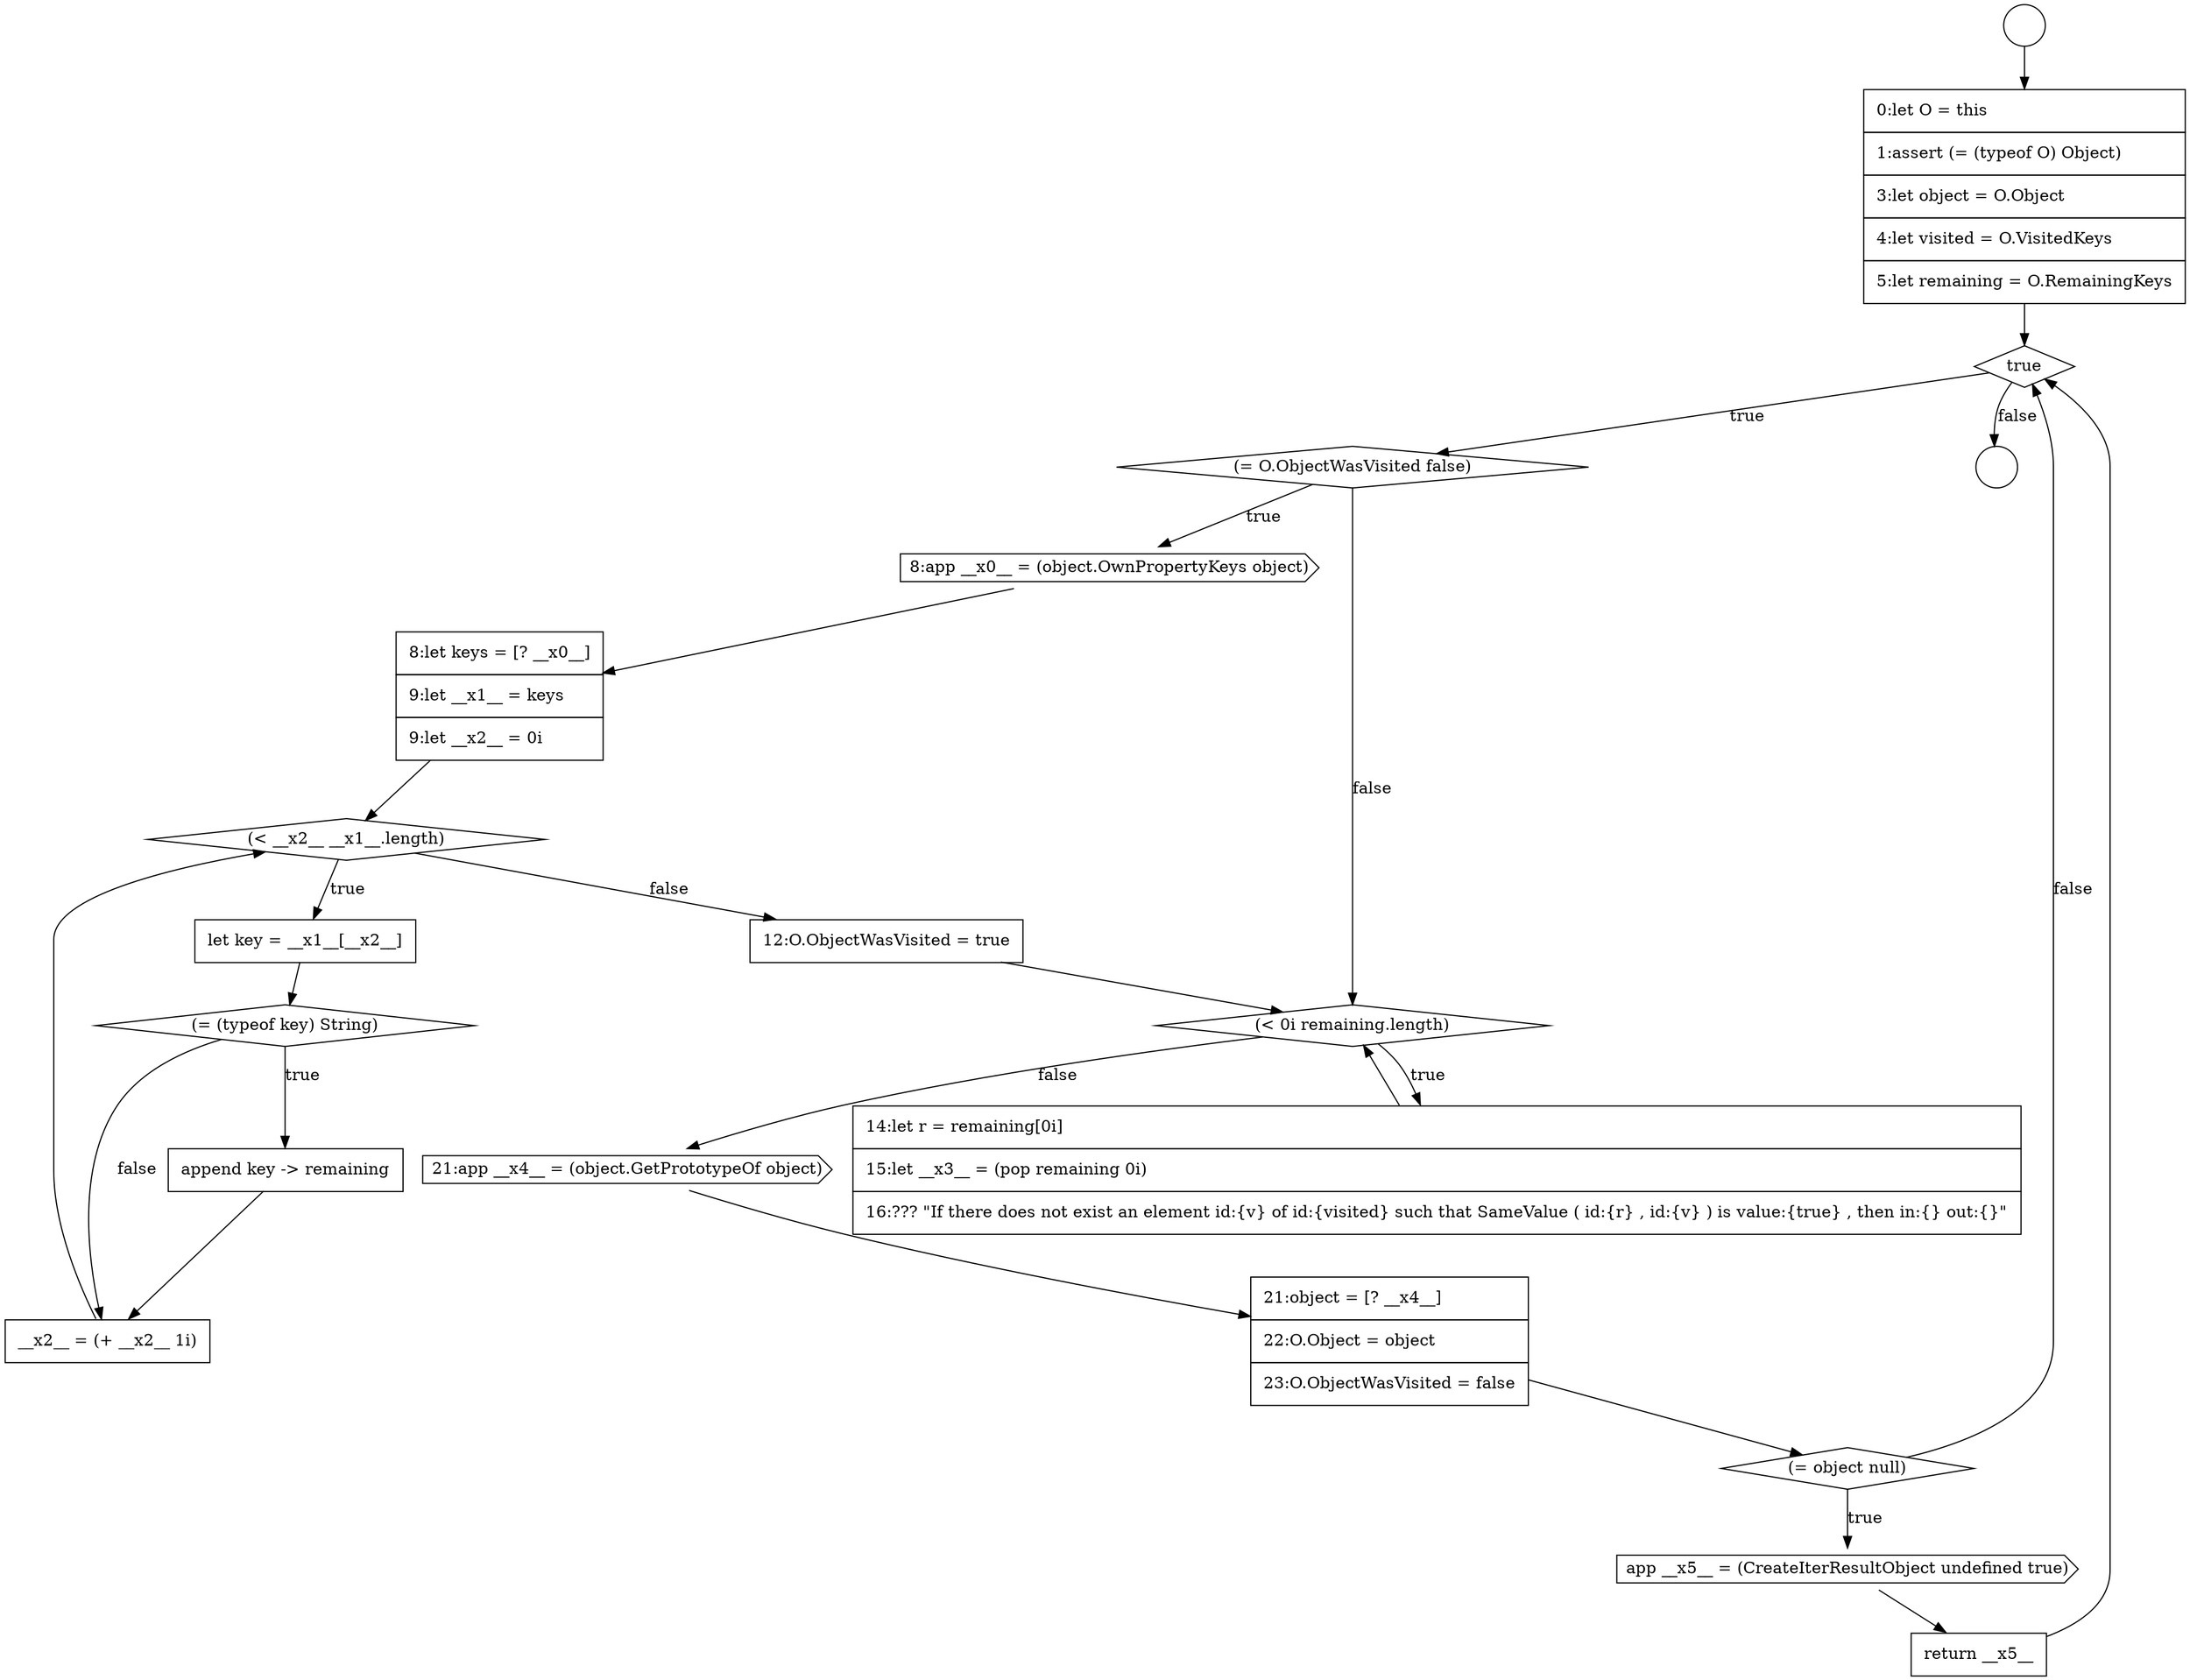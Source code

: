 digraph {
  node0 [shape=circle label=" " color="black" fillcolor="white" style=filled]
  node5 [shape=cds, label=<<font color="black">8:app __x0__ = (object.OwnPropertyKeys object)</font>> color="black" fillcolor="white" style=filled]
  node10 [shape=none, margin=0, label=<<font color="black">
    <table border="0" cellborder="1" cellspacing="0" cellpadding="10">
      <tr><td align="left">append key -&gt; remaining</td></tr>
    </table>
  </font>> color="black" fillcolor="white" style=filled]
  node14 [shape=none, margin=0, label=<<font color="black">
    <table border="0" cellborder="1" cellspacing="0" cellpadding="10">
      <tr><td align="left">14:let r = remaining[0i]</td></tr>
      <tr><td align="left">15:let __x3__ = (pop remaining 0i)</td></tr>
      <tr><td align="left">16:??? &quot;If there does not exist an element id:{v} of id:{visited} such that SameValue ( id:{r} , id:{v} ) is value:{true} , then in:{} out:{}&quot;</td></tr>
    </table>
  </font>> color="black" fillcolor="white" style=filled]
  node1 [shape=circle label=" " color="black" fillcolor="white" style=filled]
  node6 [shape=none, margin=0, label=<<font color="black">
    <table border="0" cellborder="1" cellspacing="0" cellpadding="10">
      <tr><td align="left">8:let keys = [? __x0__]</td></tr>
      <tr><td align="left">9:let __x1__ = keys</td></tr>
      <tr><td align="left">9:let __x2__ = 0i</td></tr>
    </table>
  </font>> color="black" fillcolor="white" style=filled]
  node9 [shape=diamond, label=<<font color="black">(= (typeof key) String)</font>> color="black" fillcolor="white" style=filled]
  node13 [shape=diamond, label=<<font color="black">(&lt; 0i remaining.length)</font>> color="black" fillcolor="white" style=filled]
  node2 [shape=none, margin=0, label=<<font color="black">
    <table border="0" cellborder="1" cellspacing="0" cellpadding="10">
      <tr><td align="left">0:let O = this</td></tr>
      <tr><td align="left">1:assert (= (typeof O) Object)</td></tr>
      <tr><td align="left">3:let object = O.Object</td></tr>
      <tr><td align="left">4:let visited = O.VisitedKeys</td></tr>
      <tr><td align="left">5:let remaining = O.RemainingKeys</td></tr>
    </table>
  </font>> color="black" fillcolor="white" style=filled]
  node17 [shape=diamond, label=<<font color="black">(= object null)</font>> color="black" fillcolor="white" style=filled]
  node12 [shape=none, margin=0, label=<<font color="black">
    <table border="0" cellborder="1" cellspacing="0" cellpadding="10">
      <tr><td align="left">12:O.ObjectWasVisited = true</td></tr>
    </table>
  </font>> color="black" fillcolor="white" style=filled]
  node7 [shape=diamond, label=<<font color="black">(&lt; __x2__ __x1__.length)</font>> color="black" fillcolor="white" style=filled]
  node3 [shape=diamond, label=<<font color="black">true</font>> color="black" fillcolor="white" style=filled]
  node18 [shape=cds, label=<<font color="black">app __x5__ = (CreateIterResultObject undefined true)</font>> color="black" fillcolor="white" style=filled]
  node16 [shape=none, margin=0, label=<<font color="black">
    <table border="0" cellborder="1" cellspacing="0" cellpadding="10">
      <tr><td align="left">21:object = [? __x4__]</td></tr>
      <tr><td align="left">22:O.Object = object</td></tr>
      <tr><td align="left">23:O.ObjectWasVisited = false</td></tr>
    </table>
  </font>> color="black" fillcolor="white" style=filled]
  node11 [shape=none, margin=0, label=<<font color="black">
    <table border="0" cellborder="1" cellspacing="0" cellpadding="10">
      <tr><td align="left">__x2__ = (+ __x2__ 1i)</td></tr>
    </table>
  </font>> color="black" fillcolor="white" style=filled]
  node8 [shape=none, margin=0, label=<<font color="black">
    <table border="0" cellborder="1" cellspacing="0" cellpadding="10">
      <tr><td align="left">let key = __x1__[__x2__]</td></tr>
    </table>
  </font>> color="black" fillcolor="white" style=filled]
  node19 [shape=none, margin=0, label=<<font color="black">
    <table border="0" cellborder="1" cellspacing="0" cellpadding="10">
      <tr><td align="left">return __x5__</td></tr>
    </table>
  </font>> color="black" fillcolor="white" style=filled]
  node4 [shape=diamond, label=<<font color="black">(= O.ObjectWasVisited false)</font>> color="black" fillcolor="white" style=filled]
  node15 [shape=cds, label=<<font color="black">21:app __x4__ = (object.GetPrototypeOf object)</font>> color="black" fillcolor="white" style=filled]
  node5 -> node6 [ color="black"]
  node3 -> node4 [label=<<font color="black">true</font>> color="black"]
  node3 -> node1 [label=<<font color="black">false</font>> color="black"]
  node18 -> node19 [ color="black"]
  node13 -> node14 [label=<<font color="black">true</font>> color="black"]
  node13 -> node15 [label=<<font color="black">false</font>> color="black"]
  node9 -> node10 [label=<<font color="black">true</font>> color="black"]
  node9 -> node11 [label=<<font color="black">false</font>> color="black"]
  node4 -> node5 [label=<<font color="black">true</font>> color="black"]
  node4 -> node13 [label=<<font color="black">false</font>> color="black"]
  node12 -> node13 [ color="black"]
  node0 -> node2 [ color="black"]
  node6 -> node7 [ color="black"]
  node19 -> node3 [ color="black"]
  node10 -> node11 [ color="black"]
  node8 -> node9 [ color="black"]
  node16 -> node17 [ color="black"]
  node17 -> node18 [label=<<font color="black">true</font>> color="black"]
  node17 -> node3 [label=<<font color="black">false</font>> color="black"]
  node7 -> node8 [label=<<font color="black">true</font>> color="black"]
  node7 -> node12 [label=<<font color="black">false</font>> color="black"]
  node2 -> node3 [ color="black"]
  node15 -> node16 [ color="black"]
  node14 -> node13 [ color="black"]
  node11 -> node7 [ color="black"]
}
